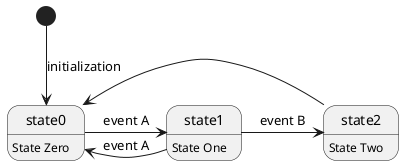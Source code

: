 @startuml

state0 : State Zero
state1 : State One
state2 : State Two

[*] --> state0 : initialization


state0 -> state1 : event A
state1 -> state0 : event A
state1 -> state2 : event B
state2 -> state0

@enduml